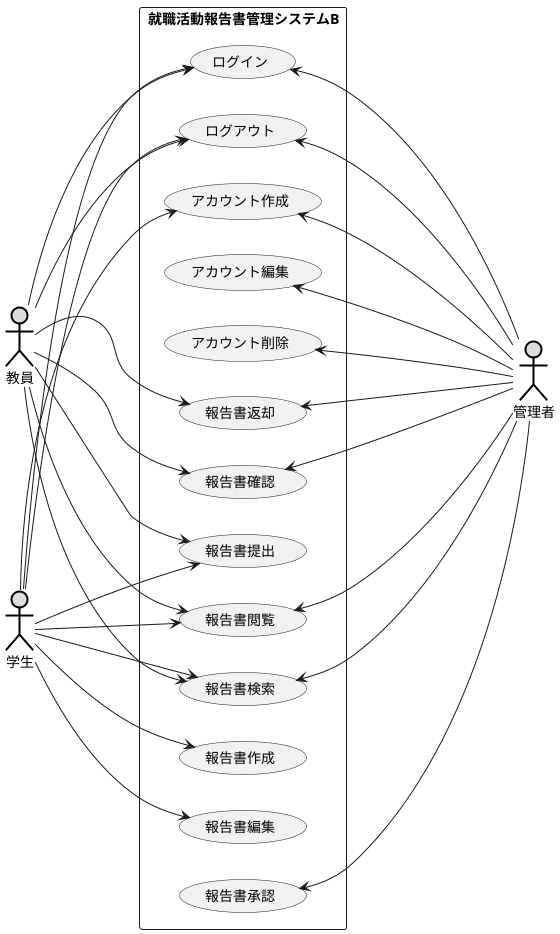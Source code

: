@startuml 就職活動報告書管理システムB
left to right direction
actor 学生 #DDDDDD;line:black;line.bold;
actor 教員 #DDDDDD;line:black;line.bold;
actor 管理者 #DDDDDD;line:black;line.bold;
rectangle 就職活動報告書管理システムB {
    usecase アカウント作成
    usecase アカウント編集
    usecase アカウント削除
    usecase ログイン
    usecase ログアウト
    usecase 報告書作成
    usecase 報告書提出
    usecase 報告書検索
    usecase 報告書閲覧
    usecase 報告書編集
    usecase 報告書確認
    usecase 報告書返却
    usecase 報告書承認
}
学生 --> アカウント作成
学生 --> ログイン
学生 --> ログアウト
学生 --> 報告書作成
学生 ---> 報告書提出
学生 --> 報告書編集
学生 --> 報告書検索
学生 --> 報告書閲覧
教員 -> ログイン
教員 -> ログアウト
教員 ---> 報告書提出
教員 ---> 報告書検索
教員 ---> 報告書閲覧
教員 ---> 報告書確認
教員 ---> 報告書返却
アカウント作成 <---- 管理者
アカウント編集 <--- 管理者
アカウント削除 <--- 管理者
ログイン <-- 管理者
ログアウト <-- 管理者
報告書検索 <-- 管理者
報告書閲覧 <-- 管理者
報告書確認 <-- 管理者
報告書返却 <-- 管理者
報告書承認 <-- 管理者
@enduml